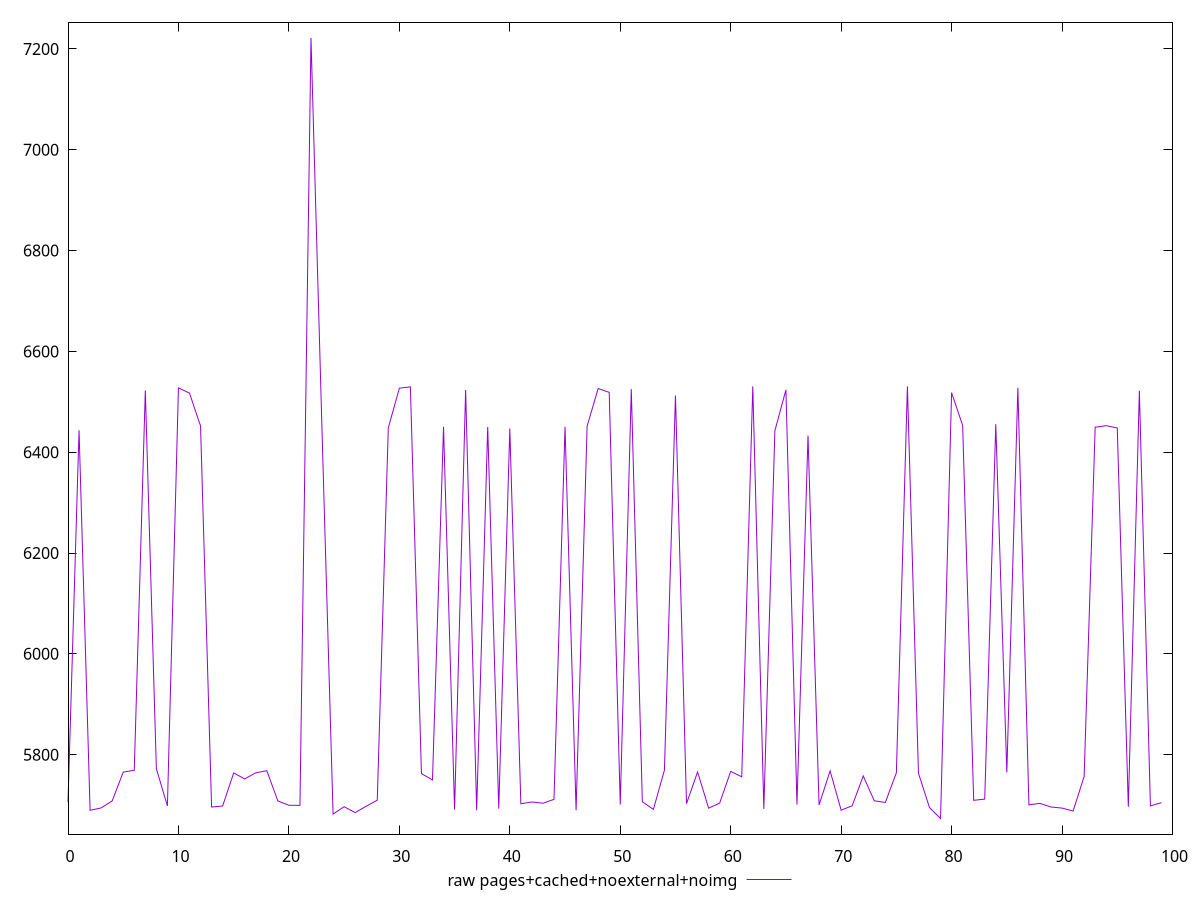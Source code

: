$_rawPagesCachedNoexternalNoimg <<EOF
5706.03315
6443.4713999999985
5689.531850000001
5694.262650000001
5708.1806
5765.304950000002
5768.950699999999
6522.599100000001
5772.012849999997
5698.2787499999995
6527.620000000001
6517.219100000003
6452.179649999999
5696.076899999997
5698.076099999998
5763.6070500000005
5751.85865
5763.957599999998
5768.0802
5708.121750000003
5699.546549999997
5699.341849999999
7221.9751
6441.361250000002
5682.109499999999
5696.6982499999995
5684.9616
5697.6511500000015
5709.5866000000005
6448.3632
6527.059500000001
6529.640149999999
5762.382049999998
5749.780849999999
6450.3639
5690.95715
6523.601999999999
5689.58985
6450.1185000000005
5692.842699999999
6446.935000000001
5702.545900000001
5706.0123
5703.659900000001
5711.2052
6450.639300000003
5689.6492
6451.740200000002
6526.287700000001
6518.828600000001
5701.1745
6525.060000000001
5706.611000000001
5691.291750000001
5769.271300000002
6512.412700000002
5702.780599999999
5765.704999999998
5693.854149999998
5703.7513
5766.797699999999
5755.960749999999
6530.68175
5692.403900000001
6442.475549999999
6523.689800000002
5700.796700000001
6432.97515
5700.23505
5767.7374500000005
5689.754149999999
5698.6093
5757.697349999999
5708.419049999999
5705.1476
5763.983600000001
6530.685500000001
5763.036250000001
5694.908349999998
5673.252550000001
6518.204799999998
6453.212949999999
5709.36615
5711.73675
6455.688750000001
5764.723350000002
6527.904499999997
5700.531850000001
5703.3098
5696.096100000001
5693.936449999998
5688.1548999999995
5756.6199
6449.556449999998
6452.614949999999
6448.089349999998
5696.61655
6521.727650000001
5698.206800000001
5704.744249999998
EOF
set key outside below
set terminal pngcairo
set output "report_00005_2020-11-02T22-26-11.212Z/largest-contentful-paint/pages+cached+noexternal+noimg//raw.png"
set yrange [5642.278099000001:7252.949551]
plot $_rawPagesCachedNoexternalNoimg title "raw pages+cached+noexternal+noimg" with line ,